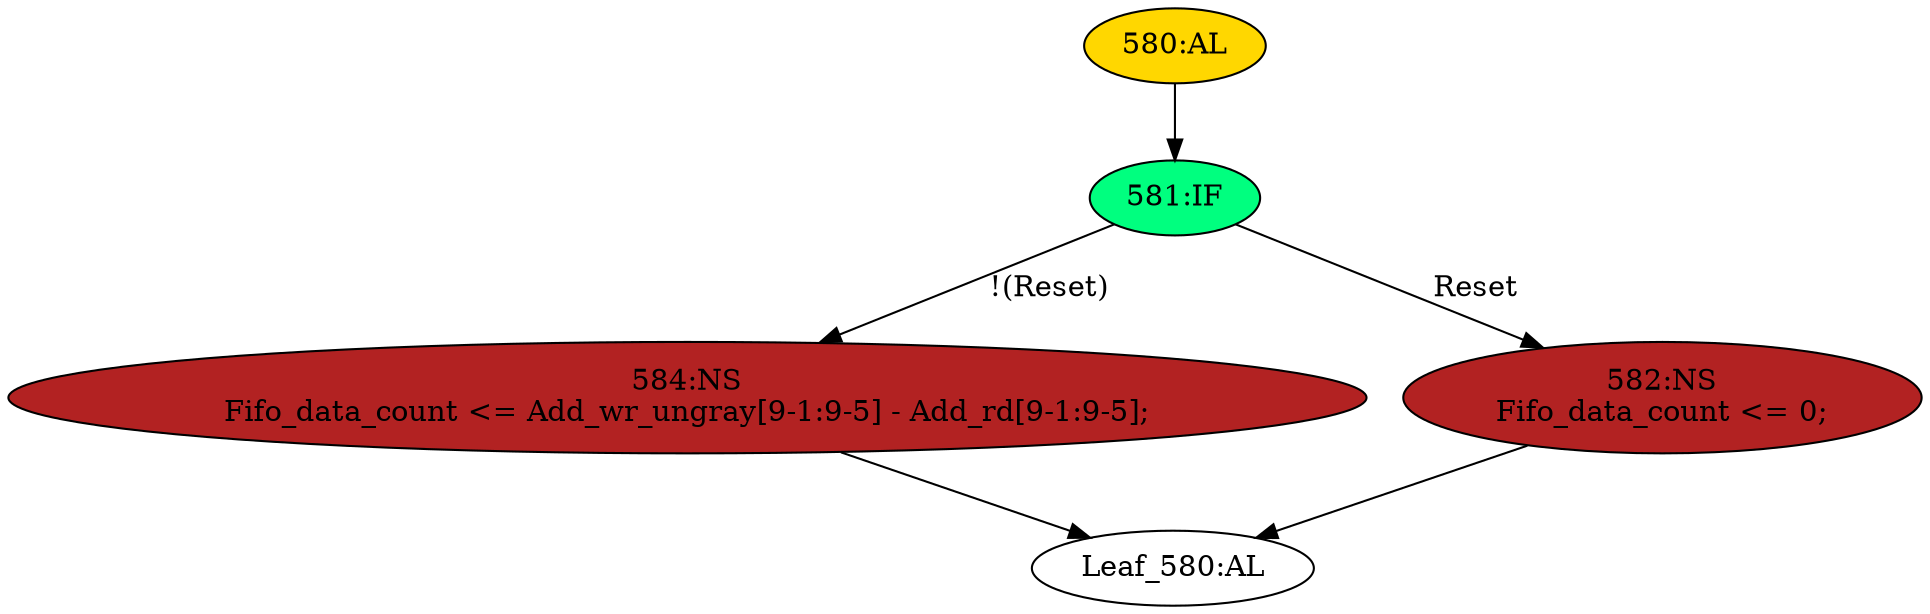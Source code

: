 strict digraph "" {
	node [label="\N"];
	"580:AL"	 [ast="<pyverilog.vparser.ast.Always object at 0x7fbd1c2d4750>",
		clk_sens=False,
		fillcolor=gold,
		label="580:AL",
		sens="['Clk_SYS', 'Reset']",
		statements="[]",
		style=filled,
		typ=Always,
		use_var="['Reset', 'Add_rd', 'Add_wr_ungray']"];
	"581:IF"	 [ast="<pyverilog.vparser.ast.IfStatement object at 0x7fbd1c2d48d0>",
		fillcolor=springgreen,
		label="581:IF",
		statements="[]",
		style=filled,
		typ=IfStatement];
	"580:AL" -> "581:IF"	 [cond="[]",
		lineno=None];
	"584:NS"	 [ast="<pyverilog.vparser.ast.NonblockingSubstitution object at 0x7fbd1c2d4910>",
		fillcolor=firebrick,
		label="584:NS
Fifo_data_count <= Add_wr_ungray[9-1:9-5] - Add_rd[9-1:9-5];",
		statements="[<pyverilog.vparser.ast.NonblockingSubstitution object at 0x7fbd1c2d4910>]",
		style=filled,
		typ=NonblockingSubstitution];
	"581:IF" -> "584:NS"	 [cond="['Reset']",
		label="!(Reset)",
		lineno=581];
	"582:NS"	 [ast="<pyverilog.vparser.ast.NonblockingSubstitution object at 0x7fbd1c2d4e90>",
		fillcolor=firebrick,
		label="582:NS
Fifo_data_count <= 0;",
		statements="[<pyverilog.vparser.ast.NonblockingSubstitution object at 0x7fbd1c2d4e90>]",
		style=filled,
		typ=NonblockingSubstitution];
	"581:IF" -> "582:NS"	 [cond="['Reset']",
		label=Reset,
		lineno=581];
	"Leaf_580:AL"	 [def_var="['Fifo_data_count']",
		label="Leaf_580:AL"];
	"584:NS" -> "Leaf_580:AL"	 [cond="[]",
		lineno=None];
	"582:NS" -> "Leaf_580:AL"	 [cond="[]",
		lineno=None];
}
